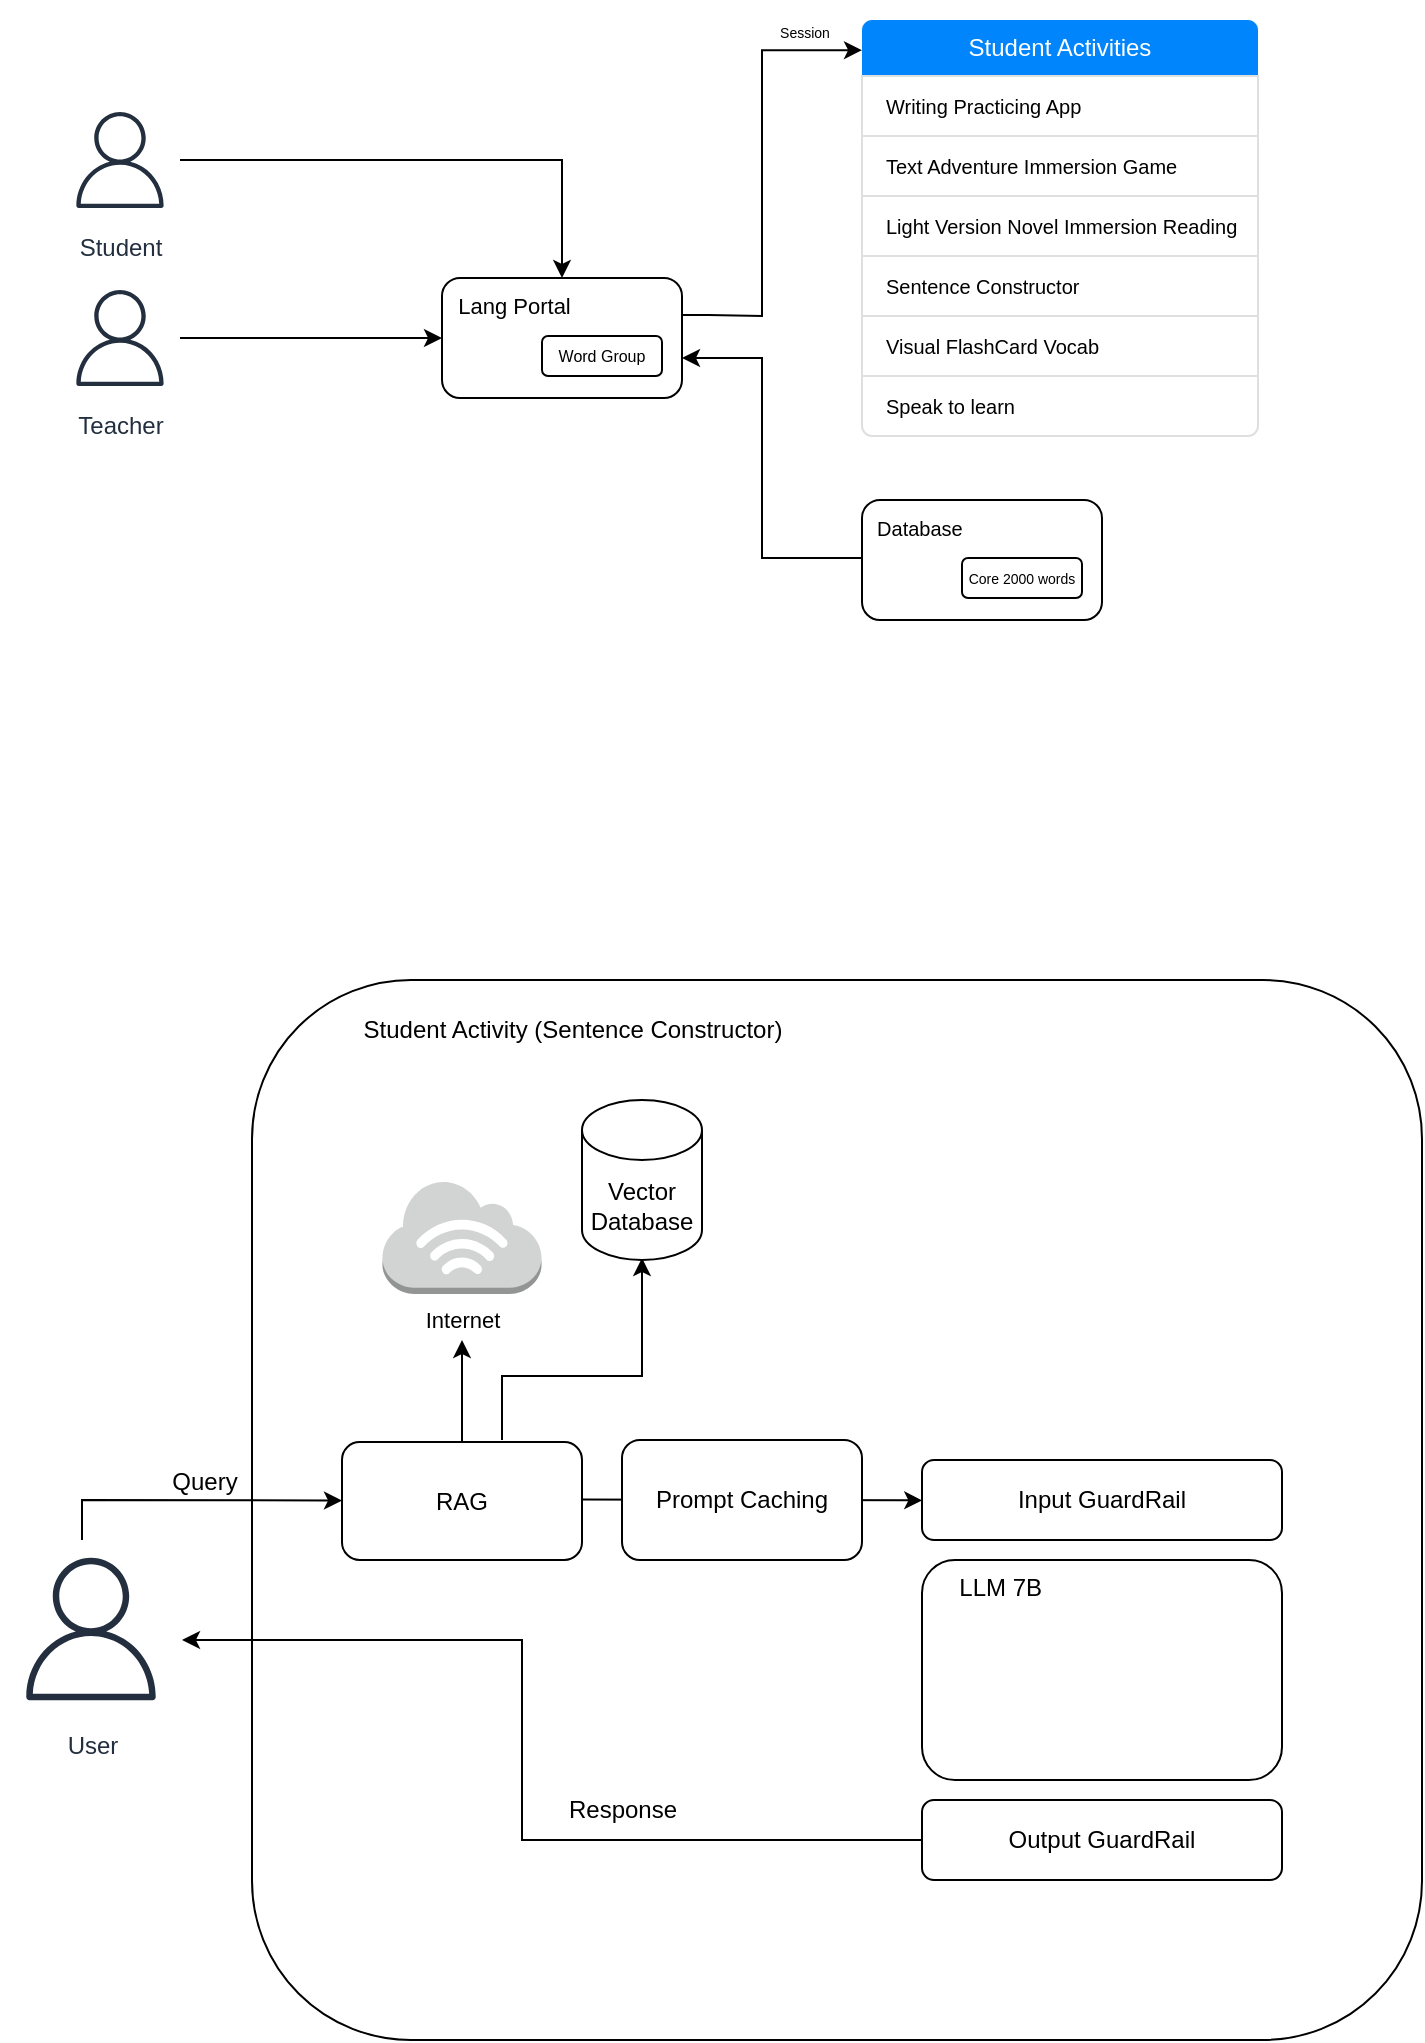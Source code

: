 <mxfile version="26.0.11">
  <diagram name="Page-1" id="guHLVXm-Ni1UX39YjVhj">
    <mxGraphModel dx="2100" dy="2336" grid="1" gridSize="10" guides="1" tooltips="1" connect="1" arrows="1" fold="1" page="1" pageScale="1" pageWidth="850" pageHeight="1100" math="0" shadow="0">
      <root>
        <mxCell id="0" />
        <mxCell id="1" parent="0" />
        <mxCell id="SNDKD7IieDOXgQLzeFXm-27" value="" style="rounded=1;whiteSpace=wrap;html=1;align=left;" vertex="1" parent="1">
          <mxGeometry x="365" y="30" width="585" height="530" as="geometry" />
        </mxCell>
        <mxCell id="SNDKD7IieDOXgQLzeFXm-2" value="&amp;nbsp; &amp;nbsp; &amp;nbsp;LLM 7B" style="rounded=1;whiteSpace=wrap;html=1;align=left;verticalAlign=top;fontSize=12;labelPosition=center;verticalLabelPosition=middle;" vertex="1" parent="1">
          <mxGeometry x="700" y="320" width="180" height="110" as="geometry" />
        </mxCell>
        <mxCell id="SNDKD7IieDOXgQLzeFXm-5" value="Response" style="text;html=1;align=center;verticalAlign=middle;resizable=0;points=[];autosize=1;strokeColor=none;fillColor=none;" vertex="1" parent="1">
          <mxGeometry x="510" y="430" width="80" height="30" as="geometry" />
        </mxCell>
        <mxCell id="SNDKD7IieDOXgQLzeFXm-6" value="" style="endArrow=classic;html=1;rounded=0;entryX=0.007;entryY=0.316;entryDx=0;entryDy=0;entryPerimeter=0;" edge="1" parent="1">
          <mxGeometry width="50" height="50" relative="1" as="geometry">
            <mxPoint x="280" y="310" as="sourcePoint" />
            <mxPoint x="410.0" y="290.274" as="targetPoint" />
            <Array as="points">
              <mxPoint x="280" y="290" />
            </Array>
          </mxGeometry>
        </mxCell>
        <mxCell id="SNDKD7IieDOXgQLzeFXm-7" value="" style="endArrow=classic;html=1;rounded=0;exitX=0;exitY=0.5;exitDx=0;exitDy=0;" edge="1" parent="1" source="SNDKD7IieDOXgQLzeFXm-21">
          <mxGeometry width="50" height="50" relative="1" as="geometry">
            <mxPoint x="700" y="467.96" as="sourcePoint" />
            <mxPoint x="330" y="360" as="targetPoint" />
            <Array as="points">
              <mxPoint x="500" y="460" />
              <mxPoint x="500" y="360" />
            </Array>
          </mxGeometry>
        </mxCell>
        <mxCell id="SNDKD7IieDOXgQLzeFXm-8" value="User" style="sketch=0;outlineConnect=0;fontColor=#232F3E;gradientColor=none;strokeColor=#232F3E;fillColor=#ffffff;dashed=0;verticalLabelPosition=bottom;verticalAlign=top;align=center;html=1;fontSize=12;fontStyle=0;aspect=fixed;shape=mxgraph.aws4.resourceIcon;resIcon=mxgraph.aws4.user;" vertex="1" parent="1">
          <mxGeometry x="240" y="310" width="89" height="89" as="geometry" />
        </mxCell>
        <mxCell id="SNDKD7IieDOXgQLzeFXm-15" value="" style="edgeStyle=orthogonalEdgeStyle;rounded=0;orthogonalLoop=1;jettySize=auto;html=1;" edge="1" parent="1" source="SNDKD7IieDOXgQLzeFXm-11">
          <mxGeometry relative="1" as="geometry">
            <mxPoint x="470" y="210" as="targetPoint" />
            <Array as="points">
              <mxPoint x="470" y="210" />
              <mxPoint x="470" y="210" />
            </Array>
          </mxGeometry>
        </mxCell>
        <mxCell id="SNDKD7IieDOXgQLzeFXm-25" value="Internet" style="edgeLabel;html=1;align=center;verticalAlign=middle;resizable=0;points=[];" vertex="1" connectable="0" parent="SNDKD7IieDOXgQLzeFXm-15">
          <mxGeometry x="0.843" y="2" relative="1" as="geometry">
            <mxPoint x="2" y="-14" as="offset" />
          </mxGeometry>
        </mxCell>
        <mxCell id="SNDKD7IieDOXgQLzeFXm-4" value="Query" style="text;html=1;align=center;verticalAlign=middle;resizable=0;points=[];autosize=1;strokeColor=none;fillColor=none;" vertex="1" parent="1">
          <mxGeometry x="311.08" y="266" width="60" height="30" as="geometry" />
        </mxCell>
        <mxCell id="SNDKD7IieDOXgQLzeFXm-11" value="RAG" style="rounded=1;whiteSpace=wrap;html=1;fontStyle=0" vertex="1" parent="1">
          <mxGeometry x="410" y="261" width="120" height="59" as="geometry" />
        </mxCell>
        <mxCell id="SNDKD7IieDOXgQLzeFXm-16" value="" style="edgeStyle=orthogonalEdgeStyle;rounded=0;orthogonalLoop=1;jettySize=auto;html=1;exitX=0.75;exitY=0;exitDx=0;exitDy=0;entryX=0.5;entryY=1;entryDx=0;entryDy=0;entryPerimeter=0;" edge="1" parent="1">
          <mxGeometry relative="1" as="geometry">
            <mxPoint x="490" y="260" as="sourcePoint" />
            <mxPoint x="560" y="169" as="targetPoint" />
            <Array as="points">
              <mxPoint x="490" y="228" />
              <mxPoint x="560" y="228" />
            </Array>
          </mxGeometry>
        </mxCell>
        <mxCell id="SNDKD7IieDOXgQLzeFXm-12" value="Vector&lt;div&gt;Database&lt;/div&gt;" style="shape=cylinder3;whiteSpace=wrap;html=1;boundedLbl=1;backgroundOutline=1;size=15;" vertex="1" parent="1">
          <mxGeometry x="530" y="90" width="60" height="80" as="geometry" />
        </mxCell>
        <mxCell id="SNDKD7IieDOXgQLzeFXm-14" value="" style="outlineConnect=0;dashed=0;verticalLabelPosition=bottom;verticalAlign=top;align=center;html=1;shape=mxgraph.aws3.internet_3;fillColor=#D2D3D3;gradientColor=none;" vertex="1" parent="1">
          <mxGeometry x="430.25" y="130" width="79.5" height="57" as="geometry" />
        </mxCell>
        <mxCell id="SNDKD7IieDOXgQLzeFXm-18" value="" style="endArrow=classic;html=1;rounded=0;exitX=0.999;exitY=0.319;exitDx=0;exitDy=0;exitPerimeter=0;entryX=0;entryY=0.48;entryDx=0;entryDy=0;entryPerimeter=0;" edge="1" parent="1">
          <mxGeometry width="50" height="50" relative="1" as="geometry">
            <mxPoint x="530" y="289.811" as="sourcePoint" />
            <mxPoint x="700.12" y="290.19" as="targetPoint" />
          </mxGeometry>
        </mxCell>
        <mxCell id="SNDKD7IieDOXgQLzeFXm-19" value="Input GuardRail" style="rounded=1;whiteSpace=wrap;html=1;" vertex="1" parent="1">
          <mxGeometry x="700" y="270" width="180" height="40" as="geometry" />
        </mxCell>
        <mxCell id="SNDKD7IieDOXgQLzeFXm-21" value="Output GuardRail" style="rounded=1;whiteSpace=wrap;html=1;" vertex="1" parent="1">
          <mxGeometry x="700" y="440" width="180" height="40" as="geometry" />
        </mxCell>
        <mxCell id="SNDKD7IieDOXgQLzeFXm-22" value="Prompt Caching" style="rounded=1;whiteSpace=wrap;html=1;" vertex="1" parent="1">
          <mxGeometry x="550" y="260" width="120" height="60" as="geometry" />
        </mxCell>
        <mxCell id="SNDKD7IieDOXgQLzeFXm-29" value="Student Activity (Sentence Constructor)" style="text;html=1;align=center;verticalAlign=middle;resizable=0;points=[];autosize=1;strokeColor=none;fillColor=none;" vertex="1" parent="1">
          <mxGeometry x="410" y="40" width="230" height="30" as="geometry" />
        </mxCell>
        <mxCell id="SNDKD7IieDOXgQLzeFXm-45" style="edgeStyle=orthogonalEdgeStyle;rounded=0;orthogonalLoop=1;jettySize=auto;html=1;entryX=0.5;entryY=0;entryDx=0;entryDy=0;" edge="1" parent="1" source="SNDKD7IieDOXgQLzeFXm-34" target="SNDKD7IieDOXgQLzeFXm-37">
          <mxGeometry relative="1" as="geometry" />
        </mxCell>
        <mxCell id="SNDKD7IieDOXgQLzeFXm-34" value="Student" style="sketch=0;outlineConnect=0;fontColor=#232F3E;gradientColor=none;strokeColor=#232F3E;fillColor=#ffffff;dashed=0;verticalLabelPosition=bottom;verticalAlign=top;align=center;html=1;fontSize=12;fontStyle=0;aspect=fixed;shape=mxgraph.aws4.resourceIcon;resIcon=mxgraph.aws4.user;" vertex="1" parent="1">
          <mxGeometry x="269" y="-410" width="60" height="60" as="geometry" />
        </mxCell>
        <mxCell id="SNDKD7IieDOXgQLzeFXm-44" style="edgeStyle=orthogonalEdgeStyle;rounded=0;orthogonalLoop=1;jettySize=auto;html=1;" edge="1" parent="1" source="SNDKD7IieDOXgQLzeFXm-35" target="SNDKD7IieDOXgQLzeFXm-37">
          <mxGeometry relative="1" as="geometry" />
        </mxCell>
        <mxCell id="SNDKD7IieDOXgQLzeFXm-35" value="Teacher" style="sketch=0;outlineConnect=0;fontColor=#232F3E;gradientColor=none;strokeColor=#232F3E;fillColor=#ffffff;dashed=0;verticalLabelPosition=bottom;verticalAlign=top;align=center;html=1;fontSize=12;fontStyle=0;aspect=fixed;shape=mxgraph.aws4.resourceIcon;resIcon=mxgraph.aws4.user;" vertex="1" parent="1">
          <mxGeometry x="269" y="-321" width="60" height="60" as="geometry" />
        </mxCell>
        <mxCell id="SNDKD7IieDOXgQLzeFXm-37" value="&lt;font style=&quot;font-size: 11px;&quot;&gt;&amp;nbsp; Lang Portal&lt;/font&gt;" style="rounded=1;whiteSpace=wrap;html=1;align=left;verticalAlign=top;" vertex="1" parent="1">
          <mxGeometry x="460" y="-321" width="120" height="60" as="geometry" />
        </mxCell>
        <mxCell id="SNDKD7IieDOXgQLzeFXm-39" value="&lt;font style=&quot;font-size: 8px;&quot;&gt;Word Group&lt;/font&gt;" style="rounded=1;whiteSpace=wrap;html=1;fontSize=9;" vertex="1" parent="1">
          <mxGeometry x="510" y="-292" width="60" height="20" as="geometry" />
        </mxCell>
        <mxCell id="SNDKD7IieDOXgQLzeFXm-47" style="edgeStyle=orthogonalEdgeStyle;rounded=0;orthogonalLoop=1;jettySize=auto;html=1;" edge="1" parent="1">
          <mxGeometry relative="1" as="geometry">
            <mxPoint x="670" y="-181" as="sourcePoint" />
            <mxPoint x="580" y="-281" as="targetPoint" />
            <Array as="points">
              <mxPoint x="620" y="-181" />
              <mxPoint x="620" y="-281" />
            </Array>
          </mxGeometry>
        </mxCell>
        <mxCell id="SNDKD7IieDOXgQLzeFXm-42" value="&lt;font style=&quot;font-size: 10px;&quot;&gt;&amp;nbsp; Database&lt;/font&gt;" style="rounded=1;whiteSpace=wrap;html=1;align=left;verticalAlign=top;" vertex="1" parent="1">
          <mxGeometry x="670" y="-210" width="120" height="60" as="geometry" />
        </mxCell>
        <mxCell id="SNDKD7IieDOXgQLzeFXm-43" value="&lt;font style=&quot;font-size: 7px;&quot;&gt;Core 2000 words&lt;/font&gt;" style="rounded=1;whiteSpace=wrap;html=1;fontSize=9;" vertex="1" parent="1">
          <mxGeometry x="720" y="-181" width="60" height="20" as="geometry" />
        </mxCell>
        <mxCell id="SNDKD7IieDOXgQLzeFXm-52" style="edgeStyle=orthogonalEdgeStyle;rounded=0;orthogonalLoop=1;jettySize=auto;html=1;exitX=1.002;exitY=0.342;exitDx=0;exitDy=0;entryX=-0.002;entryY=0.559;entryDx=0;entryDy=0;entryPerimeter=0;exitPerimeter=0;" edge="1" parent="1">
          <mxGeometry relative="1" as="geometry">
            <mxPoint x="580.24" y="-302.48" as="sourcePoint" />
            <mxPoint x="670" y="-434.935" as="targetPoint" />
            <Array as="points">
              <mxPoint x="593" y="-302" />
              <mxPoint x="620" y="-302" />
              <mxPoint x="620" y="-435" />
            </Array>
          </mxGeometry>
        </mxCell>
        <mxCell id="SNDKD7IieDOXgQLzeFXm-53" value="&lt;font style=&quot;font-size: 7px;&quot;&gt;Session&lt;/font&gt;" style="text;html=1;align=center;verticalAlign=middle;resizable=0;points=[];autosize=1;strokeColor=none;fillColor=none;" vertex="1" parent="1">
          <mxGeometry x="616" y="-460" width="50" height="30" as="geometry" />
        </mxCell>
        <mxCell id="SNDKD7IieDOXgQLzeFXm-75" value="" style="swimlane;fontStyle=0;childLayout=stackLayout;horizontal=1;startSize=0;horizontalStack=0;resizeParent=1;resizeParentMax=0;resizeLast=0;collapsible=0;marginBottom=0;whiteSpace=wrap;html=1;strokeColor=none;fillColor=none;" vertex="1" parent="1">
          <mxGeometry x="670" y="-450" width="198" height="118" as="geometry" />
        </mxCell>
        <mxCell id="SNDKD7IieDOXgQLzeFXm-76" value="Student Activities" style="text;strokeColor=none;fillColor=#0085FC;align=center;verticalAlign=middle;spacingLeft=10;spacingRight=10;overflow=hidden;points=[[0,0.5],[1,0.5]];portConstraint=eastwest;rotatable=0;whiteSpace=wrap;html=1;shape=mxgraph.bootstrap.topButton;rSize=5;fontColor=#ffffff;" vertex="1" parent="SNDKD7IieDOXgQLzeFXm-75">
          <mxGeometry width="198" height="28" as="geometry" />
        </mxCell>
        <mxCell id="SNDKD7IieDOXgQLzeFXm-77" value="&lt;font style=&quot;font-size: 10px;&quot;&gt;Writing Practicing App&lt;/font&gt;" style="text;strokeColor=#DFDFDF;fillColor=#FFFFFF;align=left;verticalAlign=middle;spacingLeft=10;spacingRight=10;overflow=hidden;points=[[0,0.5],[1,0.5]];portConstraint=eastwest;rotatable=0;whiteSpace=wrap;html=1;rSize=5;fontColor=#000000;" vertex="1" parent="SNDKD7IieDOXgQLzeFXm-75">
          <mxGeometry y="28" width="198" height="30" as="geometry" />
        </mxCell>
        <mxCell id="SNDKD7IieDOXgQLzeFXm-78" value="&lt;font style=&quot;font-size: 10px;&quot;&gt;Text Adventure Immersion Game&lt;/font&gt;" style="text;strokeColor=#DFDFDF;fillColor=#FFFFFF;align=left;verticalAlign=middle;spacingLeft=10;spacingRight=10;overflow=hidden;points=[[0,0.5],[1,0.5]];portConstraint=eastwest;rotatable=0;whiteSpace=wrap;html=1;rSize=5;fontColor=#000000;" vertex="1" parent="SNDKD7IieDOXgQLzeFXm-75">
          <mxGeometry y="58" width="198" height="30" as="geometry" />
        </mxCell>
        <mxCell id="SNDKD7IieDOXgQLzeFXm-79" value="&lt;font style=&quot;font-size: 10px;&quot;&gt;Light Version Novel Immersion Reading&lt;/font&gt;" style="text;strokeColor=#DFDFDF;fillColor=#FFFFFF;align=left;verticalAlign=middle;spacingLeft=10;spacingRight=10;overflow=hidden;points=[[0,0.5],[1,0.5]];portConstraint=eastwest;rotatable=0;whiteSpace=wrap;html=1;rSize=5;fontColor=#000000;" vertex="1" parent="SNDKD7IieDOXgQLzeFXm-75">
          <mxGeometry y="88" width="198" height="30" as="geometry" />
        </mxCell>
        <mxCell id="SNDKD7IieDOXgQLzeFXm-82" value="&lt;span style=&quot;font-size: 10px;&quot;&gt;Speak to learn&lt;/span&gt;" style="text;strokeColor=#DFDFDF;fillColor=#FFFFFF;align=left;verticalAlign=middle;spacingLeft=10;spacingRight=10;overflow=hidden;points=[[0,0.5],[1,0.5]];portConstraint=eastwest;rotatable=0;whiteSpace=wrap;html=1;shape=mxgraph.bootstrap.bottomButton;rSize=5;fontColor=#000000;" vertex="1" parent="1">
          <mxGeometry x="670" y="-272" width="198" height="30" as="geometry" />
        </mxCell>
        <mxCell id="SNDKD7IieDOXgQLzeFXm-83" value="&lt;span style=&quot;font-size: 10px;&quot;&gt;Visual FlashCard Vocab&lt;/span&gt;" style="text;strokeColor=#DFDFDF;fillColor=#FFFFFF;align=left;verticalAlign=middle;spacingLeft=10;spacingRight=10;overflow=hidden;points=[[0,0.5],[1,0.5]];portConstraint=eastwest;rotatable=0;whiteSpace=wrap;html=1;rSize=5;fontColor=#000000;" vertex="1" parent="1">
          <mxGeometry x="670" y="-302" width="198" height="30" as="geometry" />
        </mxCell>
        <mxCell id="SNDKD7IieDOXgQLzeFXm-84" value="&lt;span style=&quot;font-size: 10px;&quot;&gt;Sentence Constructor&lt;/span&gt;" style="text;strokeColor=#DFDFDF;fillColor=#FFFFFF;align=left;verticalAlign=middle;spacingLeft=10;spacingRight=10;overflow=hidden;points=[[0,0.5],[1,0.5]];portConstraint=eastwest;rotatable=0;whiteSpace=wrap;html=1;rSize=5;fontColor=#000000;" vertex="1" parent="1">
          <mxGeometry x="670" y="-332" width="198" height="30" as="geometry" />
        </mxCell>
      </root>
    </mxGraphModel>
  </diagram>
</mxfile>
